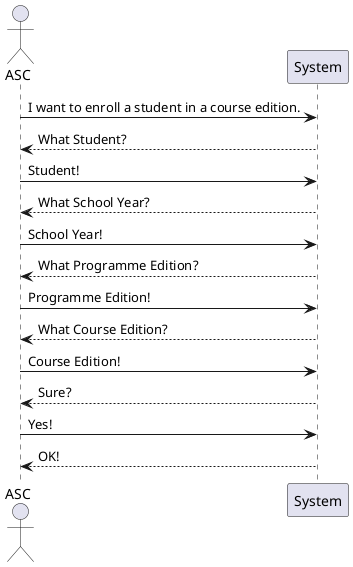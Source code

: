 @startuml
'https://plantuml.com/sequence-diagram

actor ASC

ASC -> System: I want to enroll a student in a course edition.
System --> ASC: What Student?
ASC -> System: Student!
System --> ASC: What School Year?
ASC -> System: School Year!
System --> ASC: What Programme Edition?
ASC -> System: Programme Edition!
System --> ASC: What Course Edition?
ASC -> System: Course Edition!
System --> ASC: Sure?
ASC -> System: Yes!
System --> ASC: OK!



@enduml